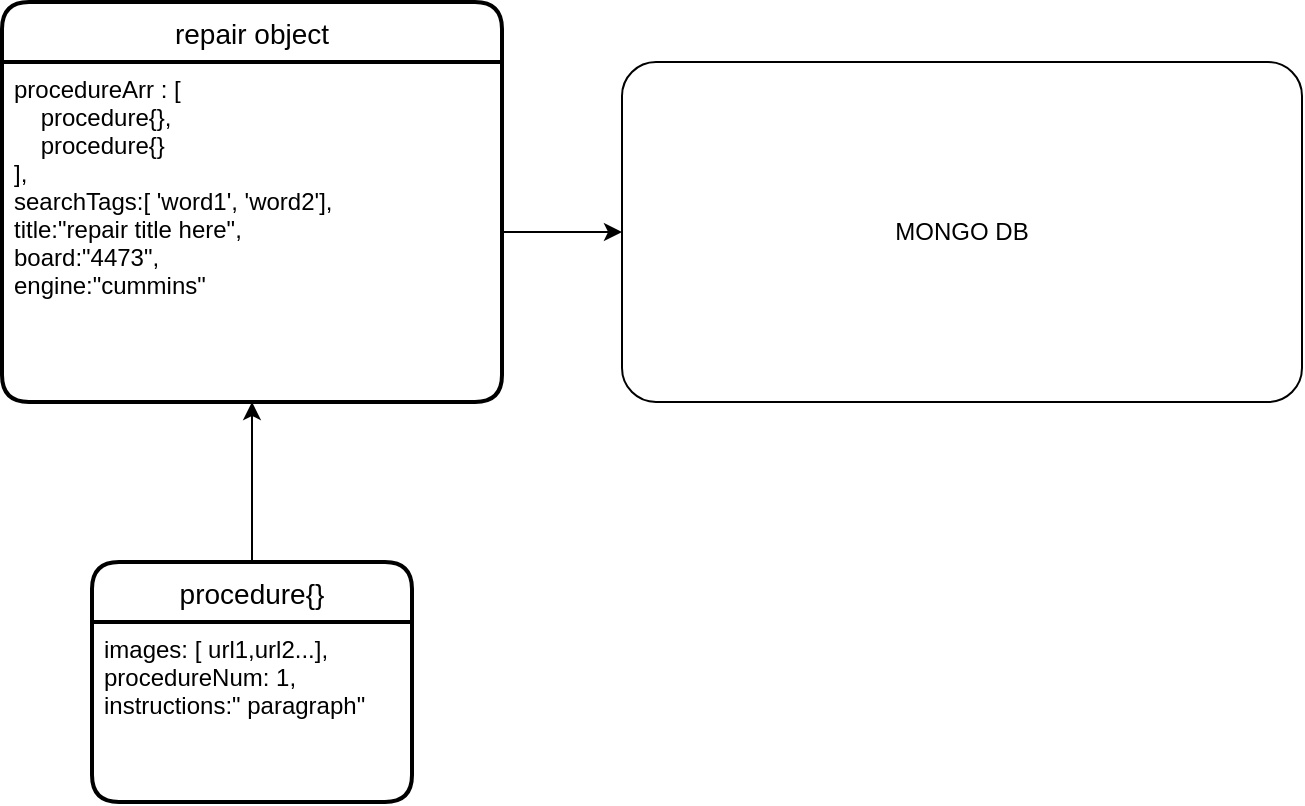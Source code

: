 <mxfile version="20.0.4" type="github"><diagram id="_fR8ZBBd7SV-pSSH4zh0" name="Page-1"><mxGraphModel dx="1221" dy="644" grid="1" gridSize="10" guides="1" tooltips="1" connect="1" arrows="1" fold="1" page="1" pageScale="1" pageWidth="850" pageHeight="1100" math="0" shadow="0"><root><mxCell id="0"/><mxCell id="1" parent="0"/><mxCell id="YNdM1Ef5C3AIkdkQwITm-17" value="repair object" style="swimlane;childLayout=stackLayout;horizontal=1;startSize=30;horizontalStack=0;rounded=1;fontSize=14;fontStyle=0;strokeWidth=2;resizeParent=0;resizeLast=1;shadow=0;dashed=0;align=center;" vertex="1" parent="1"><mxGeometry x="40" y="30" width="250" height="200" as="geometry"/></mxCell><mxCell id="YNdM1Ef5C3AIkdkQwITm-18" value="procedureArr : [&#10;    procedure{},&#10;    procedure{}&#10;],&#10;searchTags:[ 'word1', 'word2'],&#10;title:&quot;repair title here&quot;,&#10;board:&quot;4473&quot;,&#10;engine:&quot;cummins&quot;&#10;" style="align=left;strokeColor=none;fillColor=none;spacingLeft=4;fontSize=12;verticalAlign=top;resizable=0;rotatable=0;part=1;" vertex="1" parent="YNdM1Ef5C3AIkdkQwITm-17"><mxGeometry y="30" width="250" height="170" as="geometry"/></mxCell><mxCell id="YNdM1Ef5C3AIkdkQwITm-26" value="" style="edgeStyle=orthogonalEdgeStyle;rounded=0;orthogonalLoop=1;jettySize=auto;html=1;" edge="1" parent="1" source="YNdM1Ef5C3AIkdkQwITm-20" target="YNdM1Ef5C3AIkdkQwITm-18"><mxGeometry relative="1" as="geometry"/></mxCell><mxCell id="YNdM1Ef5C3AIkdkQwITm-20" value="procedure{}" style="swimlane;childLayout=stackLayout;horizontal=1;startSize=30;horizontalStack=0;rounded=1;fontSize=14;fontStyle=0;strokeWidth=2;resizeParent=0;resizeLast=1;shadow=0;dashed=0;align=center;" vertex="1" parent="1"><mxGeometry x="85" y="310" width="160" height="120" as="geometry"/></mxCell><mxCell id="YNdM1Ef5C3AIkdkQwITm-21" value="images: [ url1,url2...],&#10;procedureNum: 1,&#10;instructions:&quot; paragraph&quot;" style="align=left;strokeColor=none;fillColor=none;spacingLeft=4;fontSize=12;verticalAlign=top;resizable=0;rotatable=0;part=1;" vertex="1" parent="YNdM1Ef5C3AIkdkQwITm-20"><mxGeometry y="30" width="160" height="90" as="geometry"/></mxCell><mxCell id="YNdM1Ef5C3AIkdkQwITm-28" value="MONGO DB" style="rounded=1;arcSize=10;whiteSpace=wrap;html=1;align=center;" vertex="1" parent="1"><mxGeometry x="350" y="60" width="340" height="170" as="geometry"/></mxCell><mxCell id="YNdM1Ef5C3AIkdkQwITm-29" style="edgeStyle=orthogonalEdgeStyle;rounded=0;orthogonalLoop=1;jettySize=auto;html=1;" edge="1" parent="1" source="YNdM1Ef5C3AIkdkQwITm-18" target="YNdM1Ef5C3AIkdkQwITm-28"><mxGeometry relative="1" as="geometry"/></mxCell></root></mxGraphModel></diagram></mxfile>